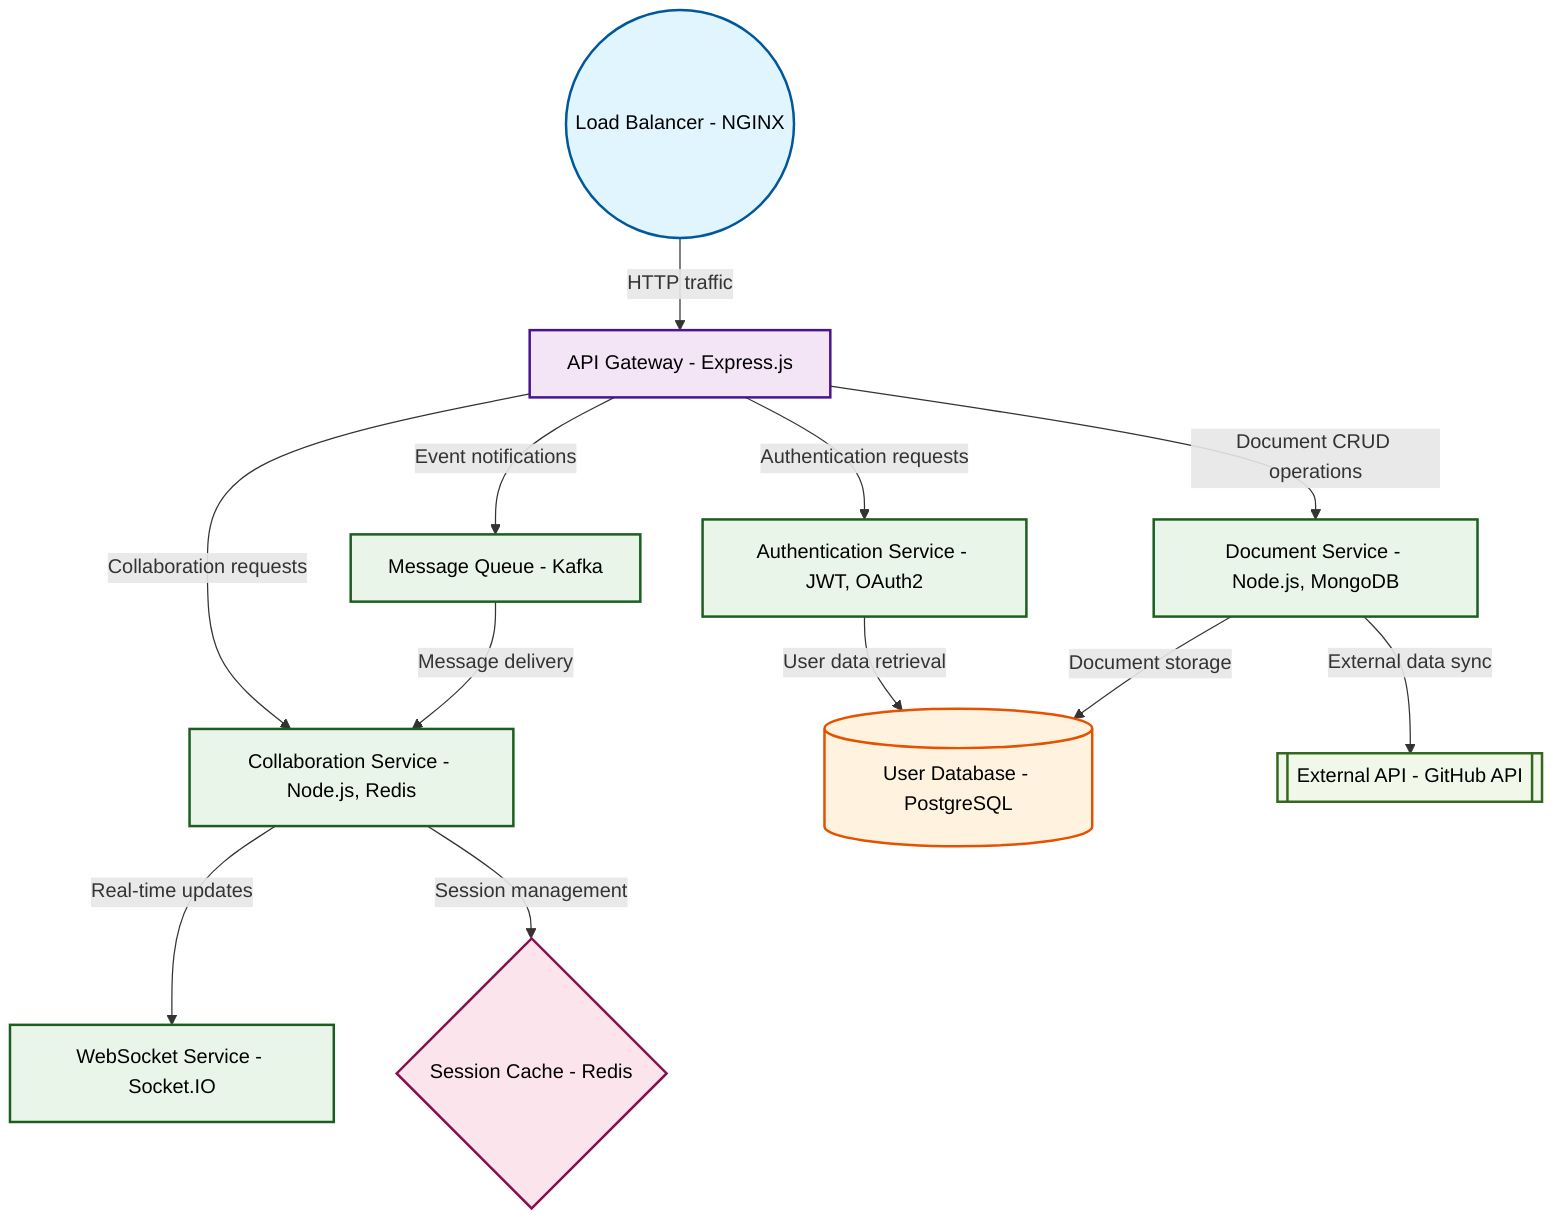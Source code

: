 graph TB

    %% Professional Software Architecture Styling
    classDef userInterface fill:#e1f5fe,stroke:#01579b,stroke-width:2px,color:#000
    classDef apiLayer fill:#f3e5f5,stroke:#4a148c,stroke-width:2px,color:#000
    classDef service fill:#e8f5e8,stroke:#1b5e20,stroke-width:2px,color:#000
    classDef database fill:#fff3e0,stroke:#e65100,stroke-width:2px,color:#000
    classDef cache fill:#fce4ec,stroke:#880e4f,stroke-width:2px,color:#000
    classDef external fill:#f1f8e9,stroke:#33691e,stroke-width:2px,color:#000

    lb1((Load Balancer - NGINX))
    api1[API Gateway - Express.js]
    ws1[WebSocket Service - Socket.IO]
    auth1[Authentication Service - JWT, OAuth2]
    collab1[Collaboration Service - Node.js, Redis]
    doc1[Document Service - Node.js, MongoDB]
    db1[(User Database - PostgreSQL)]
    cache1{Session Cache - Redis}
    msg1[Message Queue - Kafka]
    ext1[[External API - GitHub API]]

    lb1 -->|HTTP traffic| api1
    api1 -->|Authentication requests| auth1
    api1 -->|Document CRUD operations| doc1
    api1 -->|Collaboration requests| collab1
    api1 -->|Event notifications| msg1
    auth1 -->|User data retrieval| db1
    collab1 -->|Real-time updates| ws1
    collab1 -->|Session management| cache1
    doc1 -->|Document storage| db1
    msg1 -->|Message delivery| collab1
    doc1 -->|External data sync| ext1

    class lb1 userInterface
    class api1 apiLayer
    class ws1 service
    class auth1 service
    class collab1 service
    class doc1 service
    class db1 database
    class cache1 cache
    class msg1 service
    class ext1 external